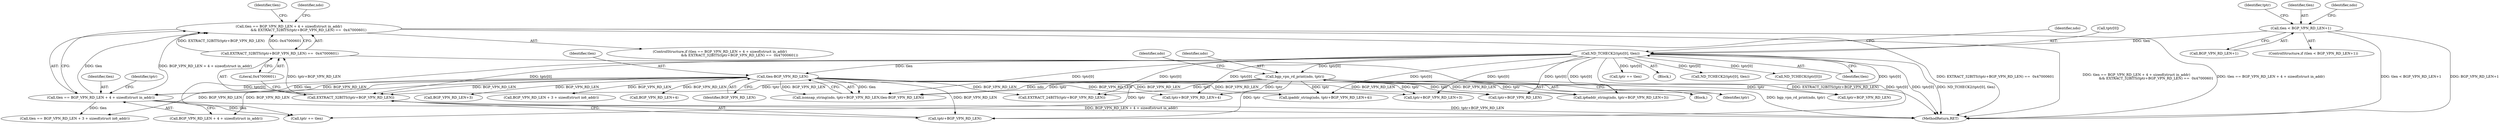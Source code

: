 digraph "0_tcpdump_af2cf04a9394c1a56227c2289ae8da262828294a@API" {
"1001027" [label="(Call,tlen == BGP_VPN_RD_LEN + 4 + sizeof(struct in_addr)\n                                    && EXTRACT_32BITS(tptr+BGP_VPN_RD_LEN) ==  0x47000601)"];
"1001028" [label="(Call,tlen == BGP_VPN_RD_LEN + 4 + sizeof(struct in_addr))"];
"1001023" [label="(Call,tlen-BGP_VPN_RD_LEN)"];
"1001004" [label="(Call,ND_TCHECK2(tptr[0], tlen))"];
"1000989" [label="(Call,tlen < BGP_VPN_RD_LEN+1)"];
"1001036" [label="(Call,EXTRACT_32BITS(tptr+BGP_VPN_RD_LEN) ==  0x47000601)"];
"1001037" [label="(Call,EXTRACT_32BITS(tptr+BGP_VPN_RD_LEN))"];
"1001015" [label="(Call,bgp_vpn_rd_print(ndo, tptr))"];
"1001066" [label="(Call,EXTRACT_24BITS(tptr+BGP_VPN_RD_LEN))"];
"1001080" [label="(Call,BGP_VPN_RD_LEN+3)"];
"1001059" [label="(Call,BGP_VPN_RD_LEN + 3 + sizeof(struct in6_addr))"];
"1001129" [label="(Call,tptr += tlen)"];
"1000990" [label="(Identifier,tlen)"];
"1001018" [label="(Call,isonsap_string(ndo, tptr+BGP_VPN_RD_LEN,tlen-BGP_VPN_RD_LEN))"];
"1001029" [label="(Identifier,tlen)"];
"1001030" [label="(Call,BGP_VPN_RD_LEN + 4 + sizeof(struct in_addr))"];
"1001037" [label="(Call,EXTRACT_32BITS(tptr+BGP_VPN_RD_LEN))"];
"1001027" [label="(Call,tlen == BGP_VPN_RD_LEN + 4 + sizeof(struct in_addr)\n                                    && EXTRACT_32BITS(tptr+BGP_VPN_RD_LEN) ==  0x47000601)"];
"1001026" [label="(ControlStructure,if (tlen == BGP_VPN_RD_LEN + 4 + sizeof(struct in_addr)\n                                    && EXTRACT_32BITS(tptr+BGP_VPN_RD_LEN) ==  0x47000601))"];
"1001036" [label="(Call,EXTRACT_32BITS(tptr+BGP_VPN_RD_LEN) ==  0x47000601)"];
"1001039" [label="(Identifier,tptr)"];
"1001023" [label="(Call,tlen-BGP_VPN_RD_LEN)"];
"1001003" [label="(Block,)"];
"1001044" [label="(Identifier,ndo)"];
"1002937" [label="(MethodReturn,RET)"];
"1001005" [label="(Call,tptr[0])"];
"1001078" [label="(Call,tptr+BGP_VPN_RD_LEN+3)"];
"1001049" [label="(Call,tptr+BGP_VPN_RD_LEN+4)"];
"1001014" [label="(Block,)"];
"1001038" [label="(Call,tptr+BGP_VPN_RD_LEN)"];
"1000997" [label="(Identifier,ndo)"];
"1001016" [label="(Identifier,ndo)"];
"1000991" [label="(Call,BGP_VPN_RD_LEN+1)"];
"1001019" [label="(Identifier,ndo)"];
"1001006" [label="(Identifier,tptr)"];
"1001017" [label="(Identifier,tptr)"];
"1001028" [label="(Call,tlen == BGP_VPN_RD_LEN + 4 + sizeof(struct in_addr))"];
"1001011" [label="(Identifier,ndo)"];
"1001015" [label="(Call,bgp_vpn_rd_print(ndo, tptr))"];
"1001051" [label="(Call,BGP_VPN_RD_LEN+4)"];
"1001047" [label="(Call,ipaddr_string(ndo, tptr+BGP_VPN_RD_LEN+4))"];
"1001024" [label="(Identifier,tlen)"];
"1001091" [label="(Call,ND_TCHECK2(tptr[0], tlen))"];
"1001083" [label="(Call,tptr += tlen)"];
"1001132" [label="(Call,ND_TCHECK(tptr[0]))"];
"1000988" [label="(ControlStructure,if (tlen < BGP_VPN_RD_LEN+1))"];
"1001041" [label="(Literal,0x47000601)"];
"1001025" [label="(Identifier,BGP_VPN_RD_LEN)"];
"1001004" [label="(Call,ND_TCHECK2(tptr[0], tlen))"];
"1001067" [label="(Call,tptr+BGP_VPN_RD_LEN)"];
"1001057" [label="(Call,tlen == BGP_VPN_RD_LEN + 3 + sizeof(struct in6_addr))"];
"1000989" [label="(Call,tlen < BGP_VPN_RD_LEN+1)"];
"1001076" [label="(Call,ip6addr_string(ndo, tptr+BGP_VPN_RD_LEN+3))"];
"1001008" [label="(Identifier,tlen)"];
"1001058" [label="(Identifier,tlen)"];
"1001020" [label="(Call,tptr+BGP_VPN_RD_LEN)"];
"1001027" -> "1001026"  [label="AST: "];
"1001027" -> "1001028"  [label="CFG: "];
"1001027" -> "1001036"  [label="CFG: "];
"1001028" -> "1001027"  [label="AST: "];
"1001036" -> "1001027"  [label="AST: "];
"1001044" -> "1001027"  [label="CFG: "];
"1001058" -> "1001027"  [label="CFG: "];
"1001027" -> "1002937"  [label="DDG: EXTRACT_32BITS(tptr+BGP_VPN_RD_LEN) ==  0x47000601"];
"1001027" -> "1002937"  [label="DDG: tlen == BGP_VPN_RD_LEN + 4 + sizeof(struct in_addr)\n                                    && EXTRACT_32BITS(tptr+BGP_VPN_RD_LEN) ==  0x47000601"];
"1001027" -> "1002937"  [label="DDG: tlen == BGP_VPN_RD_LEN + 4 + sizeof(struct in_addr)"];
"1001028" -> "1001027"  [label="DDG: tlen"];
"1001028" -> "1001027"  [label="DDG: BGP_VPN_RD_LEN + 4 + sizeof(struct in_addr)"];
"1001036" -> "1001027"  [label="DDG: EXTRACT_32BITS(tptr+BGP_VPN_RD_LEN)"];
"1001036" -> "1001027"  [label="DDG: 0x47000601"];
"1001028" -> "1001030"  [label="CFG: "];
"1001029" -> "1001028"  [label="AST: "];
"1001030" -> "1001028"  [label="AST: "];
"1001039" -> "1001028"  [label="CFG: "];
"1001028" -> "1002937"  [label="DDG: BGP_VPN_RD_LEN + 4 + sizeof(struct in_addr)"];
"1001023" -> "1001028"  [label="DDG: tlen"];
"1001023" -> "1001028"  [label="DDG: BGP_VPN_RD_LEN"];
"1001028" -> "1001057"  [label="DDG: tlen"];
"1001028" -> "1001083"  [label="DDG: tlen"];
"1001023" -> "1001018"  [label="AST: "];
"1001023" -> "1001025"  [label="CFG: "];
"1001024" -> "1001023"  [label="AST: "];
"1001025" -> "1001023"  [label="AST: "];
"1001018" -> "1001023"  [label="CFG: "];
"1001023" -> "1001018"  [label="DDG: tlen"];
"1001023" -> "1001018"  [label="DDG: BGP_VPN_RD_LEN"];
"1001004" -> "1001023"  [label="DDG: tlen"];
"1001023" -> "1001030"  [label="DDG: BGP_VPN_RD_LEN"];
"1001023" -> "1001037"  [label="DDG: BGP_VPN_RD_LEN"];
"1001023" -> "1001038"  [label="DDG: BGP_VPN_RD_LEN"];
"1001023" -> "1001047"  [label="DDG: BGP_VPN_RD_LEN"];
"1001023" -> "1001049"  [label="DDG: BGP_VPN_RD_LEN"];
"1001023" -> "1001051"  [label="DDG: BGP_VPN_RD_LEN"];
"1001023" -> "1001057"  [label="DDG: BGP_VPN_RD_LEN"];
"1001023" -> "1001059"  [label="DDG: BGP_VPN_RD_LEN"];
"1001023" -> "1001066"  [label="DDG: BGP_VPN_RD_LEN"];
"1001023" -> "1001067"  [label="DDG: BGP_VPN_RD_LEN"];
"1001023" -> "1001076"  [label="DDG: BGP_VPN_RD_LEN"];
"1001023" -> "1001078"  [label="DDG: BGP_VPN_RD_LEN"];
"1001023" -> "1001080"  [label="DDG: BGP_VPN_RD_LEN"];
"1001004" -> "1001003"  [label="AST: "];
"1001004" -> "1001008"  [label="CFG: "];
"1001005" -> "1001004"  [label="AST: "];
"1001008" -> "1001004"  [label="AST: "];
"1001011" -> "1001004"  [label="CFG: "];
"1001004" -> "1002937"  [label="DDG: ND_TCHECK2(tptr[0], tlen)"];
"1001004" -> "1002937"  [label="DDG: tptr[0]"];
"1000989" -> "1001004"  [label="DDG: tlen"];
"1001004" -> "1001015"  [label="DDG: tptr[0]"];
"1001004" -> "1001018"  [label="DDG: tptr[0]"];
"1001004" -> "1001020"  [label="DDG: tptr[0]"];
"1001004" -> "1001037"  [label="DDG: tptr[0]"];
"1001004" -> "1001038"  [label="DDG: tptr[0]"];
"1001004" -> "1001047"  [label="DDG: tptr[0]"];
"1001004" -> "1001049"  [label="DDG: tptr[0]"];
"1001004" -> "1001066"  [label="DDG: tptr[0]"];
"1001004" -> "1001067"  [label="DDG: tptr[0]"];
"1001004" -> "1001076"  [label="DDG: tptr[0]"];
"1001004" -> "1001078"  [label="DDG: tptr[0]"];
"1001004" -> "1001083"  [label="DDG: tptr[0]"];
"1001004" -> "1001091"  [label="DDG: tptr[0]"];
"1001004" -> "1001129"  [label="DDG: tptr[0]"];
"1001004" -> "1001132"  [label="DDG: tptr[0]"];
"1000989" -> "1000988"  [label="AST: "];
"1000989" -> "1000991"  [label="CFG: "];
"1000990" -> "1000989"  [label="AST: "];
"1000991" -> "1000989"  [label="AST: "];
"1000997" -> "1000989"  [label="CFG: "];
"1001006" -> "1000989"  [label="CFG: "];
"1000989" -> "1002937"  [label="DDG: tlen < BGP_VPN_RD_LEN+1"];
"1000989" -> "1002937"  [label="DDG: BGP_VPN_RD_LEN+1"];
"1001036" -> "1001041"  [label="CFG: "];
"1001037" -> "1001036"  [label="AST: "];
"1001041" -> "1001036"  [label="AST: "];
"1001036" -> "1002937"  [label="DDG: EXTRACT_32BITS(tptr+BGP_VPN_RD_LEN)"];
"1001037" -> "1001036"  [label="DDG: tptr+BGP_VPN_RD_LEN"];
"1001037" -> "1001038"  [label="CFG: "];
"1001038" -> "1001037"  [label="AST: "];
"1001041" -> "1001037"  [label="CFG: "];
"1001037" -> "1002937"  [label="DDG: tptr+BGP_VPN_RD_LEN"];
"1001015" -> "1001037"  [label="DDG: tptr"];
"1001015" -> "1001014"  [label="AST: "];
"1001015" -> "1001017"  [label="CFG: "];
"1001016" -> "1001015"  [label="AST: "];
"1001017" -> "1001015"  [label="AST: "];
"1001019" -> "1001015"  [label="CFG: "];
"1001015" -> "1002937"  [label="DDG: bgp_vpn_rd_print(ndo, tptr)"];
"1001015" -> "1001018"  [label="DDG: ndo"];
"1001015" -> "1001018"  [label="DDG: tptr"];
"1001015" -> "1001020"  [label="DDG: tptr"];
"1001015" -> "1001038"  [label="DDG: tptr"];
"1001015" -> "1001047"  [label="DDG: tptr"];
"1001015" -> "1001049"  [label="DDG: tptr"];
"1001015" -> "1001066"  [label="DDG: tptr"];
"1001015" -> "1001067"  [label="DDG: tptr"];
"1001015" -> "1001076"  [label="DDG: tptr"];
"1001015" -> "1001078"  [label="DDG: tptr"];
"1001015" -> "1001083"  [label="DDG: tptr"];
}
